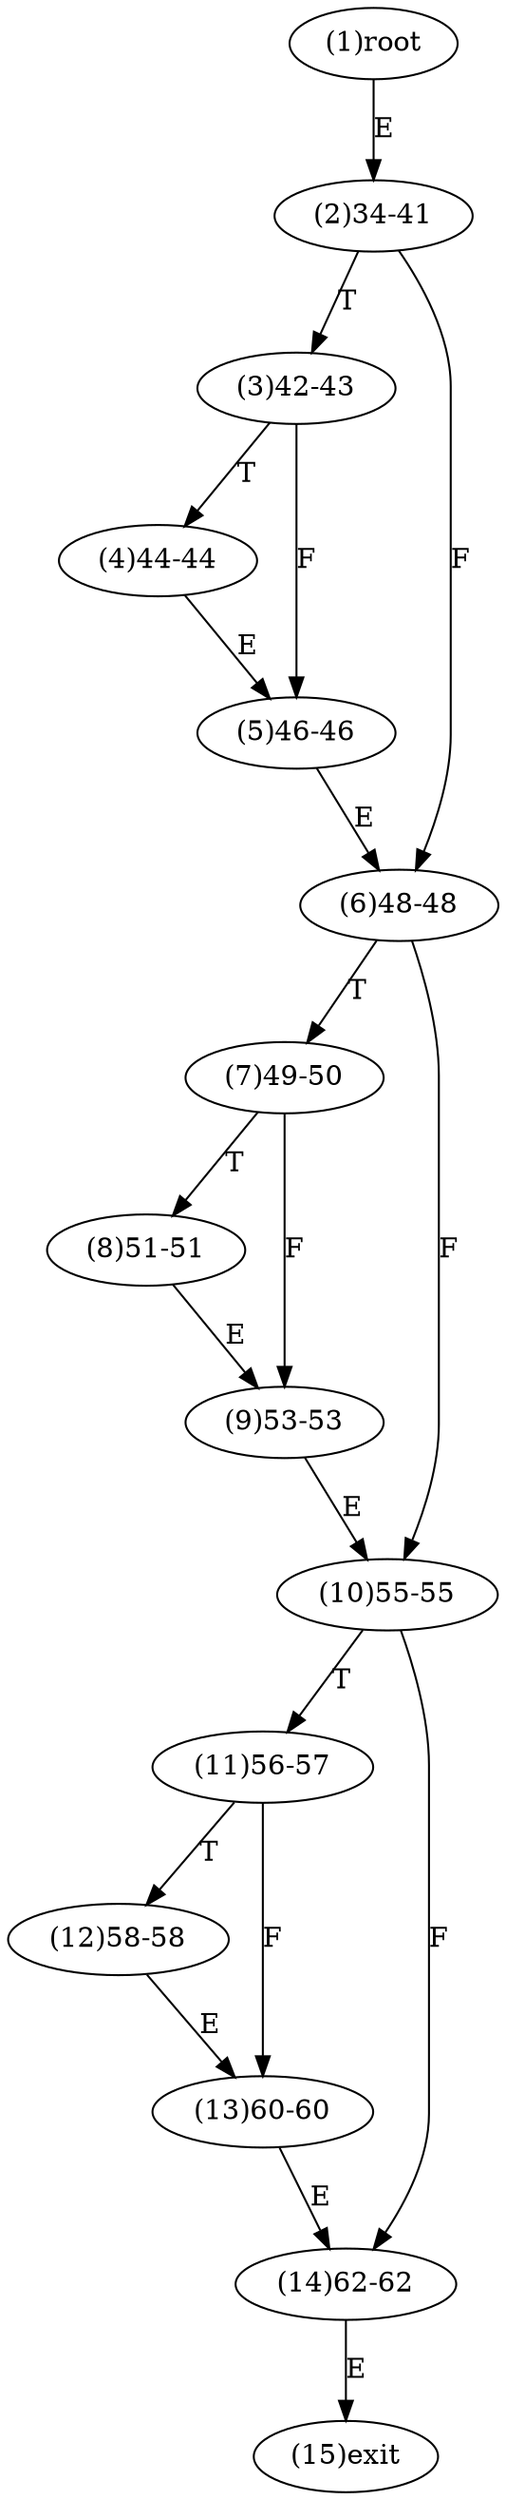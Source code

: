 digraph "" { 
1[ label="(1)root"];
2[ label="(2)34-41"];
3[ label="(3)42-43"];
4[ label="(4)44-44"];
5[ label="(5)46-46"];
6[ label="(6)48-48"];
7[ label="(7)49-50"];
8[ label="(8)51-51"];
9[ label="(9)53-53"];
10[ label="(10)55-55"];
11[ label="(11)56-57"];
12[ label="(12)58-58"];
13[ label="(13)60-60"];
14[ label="(14)62-62"];
15[ label="(15)exit"];
1->2[ label="E"];
2->6[ label="F"];
2->3[ label="T"];
3->5[ label="F"];
3->4[ label="T"];
4->5[ label="E"];
5->6[ label="E"];
6->10[ label="F"];
6->7[ label="T"];
7->9[ label="F"];
7->8[ label="T"];
8->9[ label="E"];
9->10[ label="E"];
10->14[ label="F"];
10->11[ label="T"];
11->13[ label="F"];
11->12[ label="T"];
12->13[ label="E"];
13->14[ label="E"];
14->15[ label="E"];
}